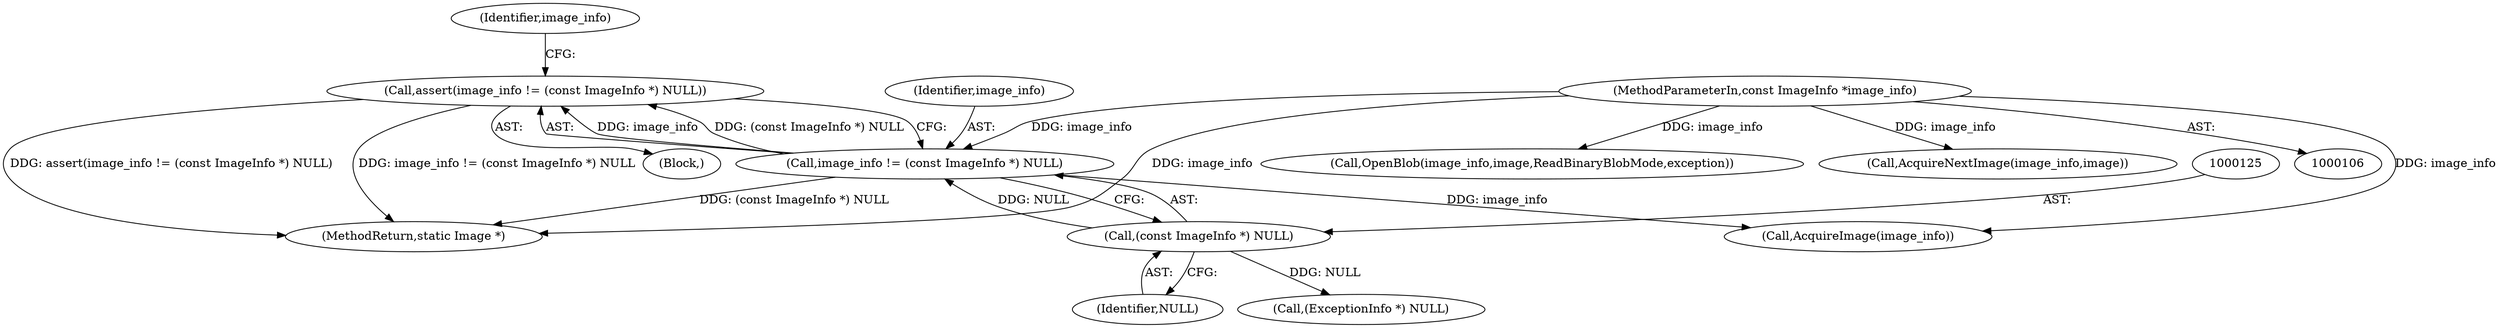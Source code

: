 digraph "0_ImageMagick_f6e9d0d9955e85bdd7540b251cd50d598dacc5e6_37@API" {
"1000121" [label="(Call,assert(image_info != (const ImageInfo *) NULL))"];
"1000122" [label="(Call,image_info != (const ImageInfo *) NULL)"];
"1000107" [label="(MethodParameterIn,const ImageInfo *image_info)"];
"1000124" [label="(Call,(const ImageInfo *) NULL)"];
"1000109" [label="(Block,)"];
"1000121" [label="(Call,assert(image_info != (const ImageInfo *) NULL))"];
"1000123" [label="(Identifier,image_info)"];
"1000166" [label="(Call,OpenBlob(image_info,image,ReadBinaryBlobMode,exception))"];
"1000130" [label="(Identifier,image_info)"];
"1000126" [label="(Identifier,NULL)"];
"1000151" [label="(Call,(ExceptionInfo *) NULL)"];
"1000162" [label="(Call,AcquireImage(image_info))"];
"1000496" [label="(Call,AcquireNextImage(image_info,image))"];
"1000543" [label="(MethodReturn,static Image *)"];
"1000124" [label="(Call,(const ImageInfo *) NULL)"];
"1000122" [label="(Call,image_info != (const ImageInfo *) NULL)"];
"1000107" [label="(MethodParameterIn,const ImageInfo *image_info)"];
"1000121" -> "1000109"  [label="AST: "];
"1000121" -> "1000122"  [label="CFG: "];
"1000122" -> "1000121"  [label="AST: "];
"1000130" -> "1000121"  [label="CFG: "];
"1000121" -> "1000543"  [label="DDG: assert(image_info != (const ImageInfo *) NULL)"];
"1000121" -> "1000543"  [label="DDG: image_info != (const ImageInfo *) NULL"];
"1000122" -> "1000121"  [label="DDG: image_info"];
"1000122" -> "1000121"  [label="DDG: (const ImageInfo *) NULL"];
"1000122" -> "1000124"  [label="CFG: "];
"1000123" -> "1000122"  [label="AST: "];
"1000124" -> "1000122"  [label="AST: "];
"1000122" -> "1000543"  [label="DDG: (const ImageInfo *) NULL"];
"1000107" -> "1000122"  [label="DDG: image_info"];
"1000124" -> "1000122"  [label="DDG: NULL"];
"1000122" -> "1000162"  [label="DDG: image_info"];
"1000107" -> "1000106"  [label="AST: "];
"1000107" -> "1000543"  [label="DDG: image_info"];
"1000107" -> "1000162"  [label="DDG: image_info"];
"1000107" -> "1000166"  [label="DDG: image_info"];
"1000107" -> "1000496"  [label="DDG: image_info"];
"1000124" -> "1000126"  [label="CFG: "];
"1000125" -> "1000124"  [label="AST: "];
"1000126" -> "1000124"  [label="AST: "];
"1000124" -> "1000151"  [label="DDG: NULL"];
}
